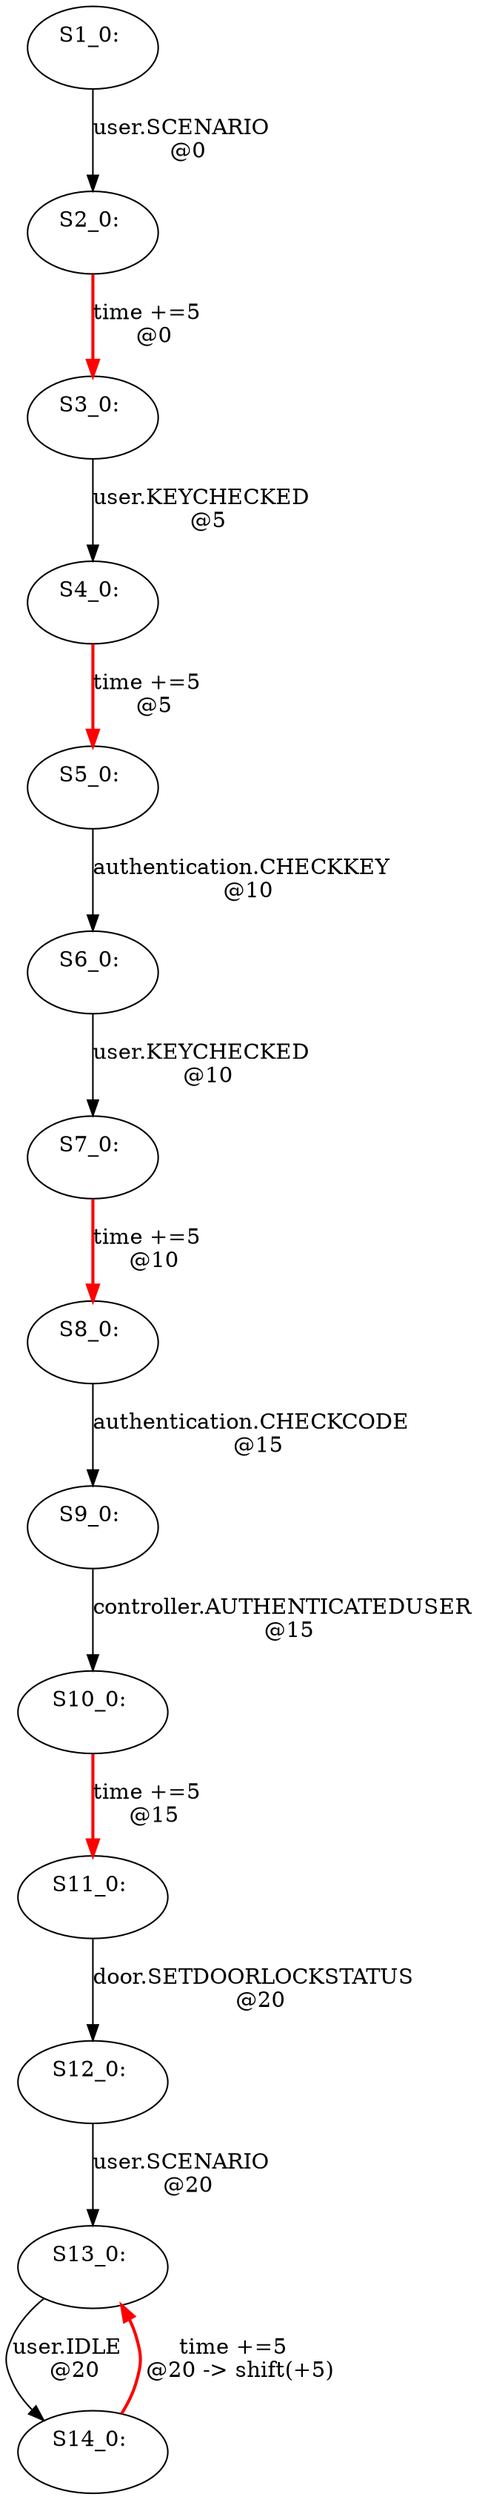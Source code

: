 digraph html {
S1_0[label="S1_0: \n "];
S2_0[label="S2_0: \n "];
S3_0[label="S3_0: \n "];
S2_0 -> S3_0[label="time +=5 \n @0", style="bold", color="red"];
S1_0 -> S2_0[label="user.SCENARIO \n @0"];
S4_0[label="S4_0: \n "];
S5_0[label="S5_0: \n "];
S4_0 -> S5_0[label="time +=5 \n @5", style="bold", color="red"];
S3_0 -> S4_0[label="user.KEYCHECKED \n @5"];
S6_0[label="S6_0: \n "];
S5_0 -> S6_0[label="authentication.CHECKKEY \n @10"];
S7_0[label="S7_0: \n "];
S8_0[label="S8_0: \n "];
S7_0 -> S8_0[label="time +=5 \n @10", style="bold", color="red"];
S6_0 -> S7_0[label="user.KEYCHECKED \n @10"];
S9_0[label="S9_0: \n "];
S8_0 -> S9_0[label="authentication.CHECKCODE \n @15"];
S10_0[label="S10_0: \n "];
S11_0[label="S11_0: \n "];
S10_0 -> S11_0[label="time +=5 \n @15", style="bold", color="red"];
S9_0 -> S10_0[label="controller.AUTHENTICATEDUSER \n @15"];
S12_0[label="S12_0: \n "];
S11_0 -> S12_0[label="door.SETDOORLOCKSTATUS \n @20"];
S13_0[label="S13_0: \n "];
S12_0 -> S13_0[label="user.SCENARIO \n @20"];
S14_0[label="S14_0: \n "];
S14_0 -> S13_0[label="time +=5 \n @20 -> shift(+5)", style="bold", color="red"];
S13_0 -> S14_0[label="user.IDLE \n @20"];
}